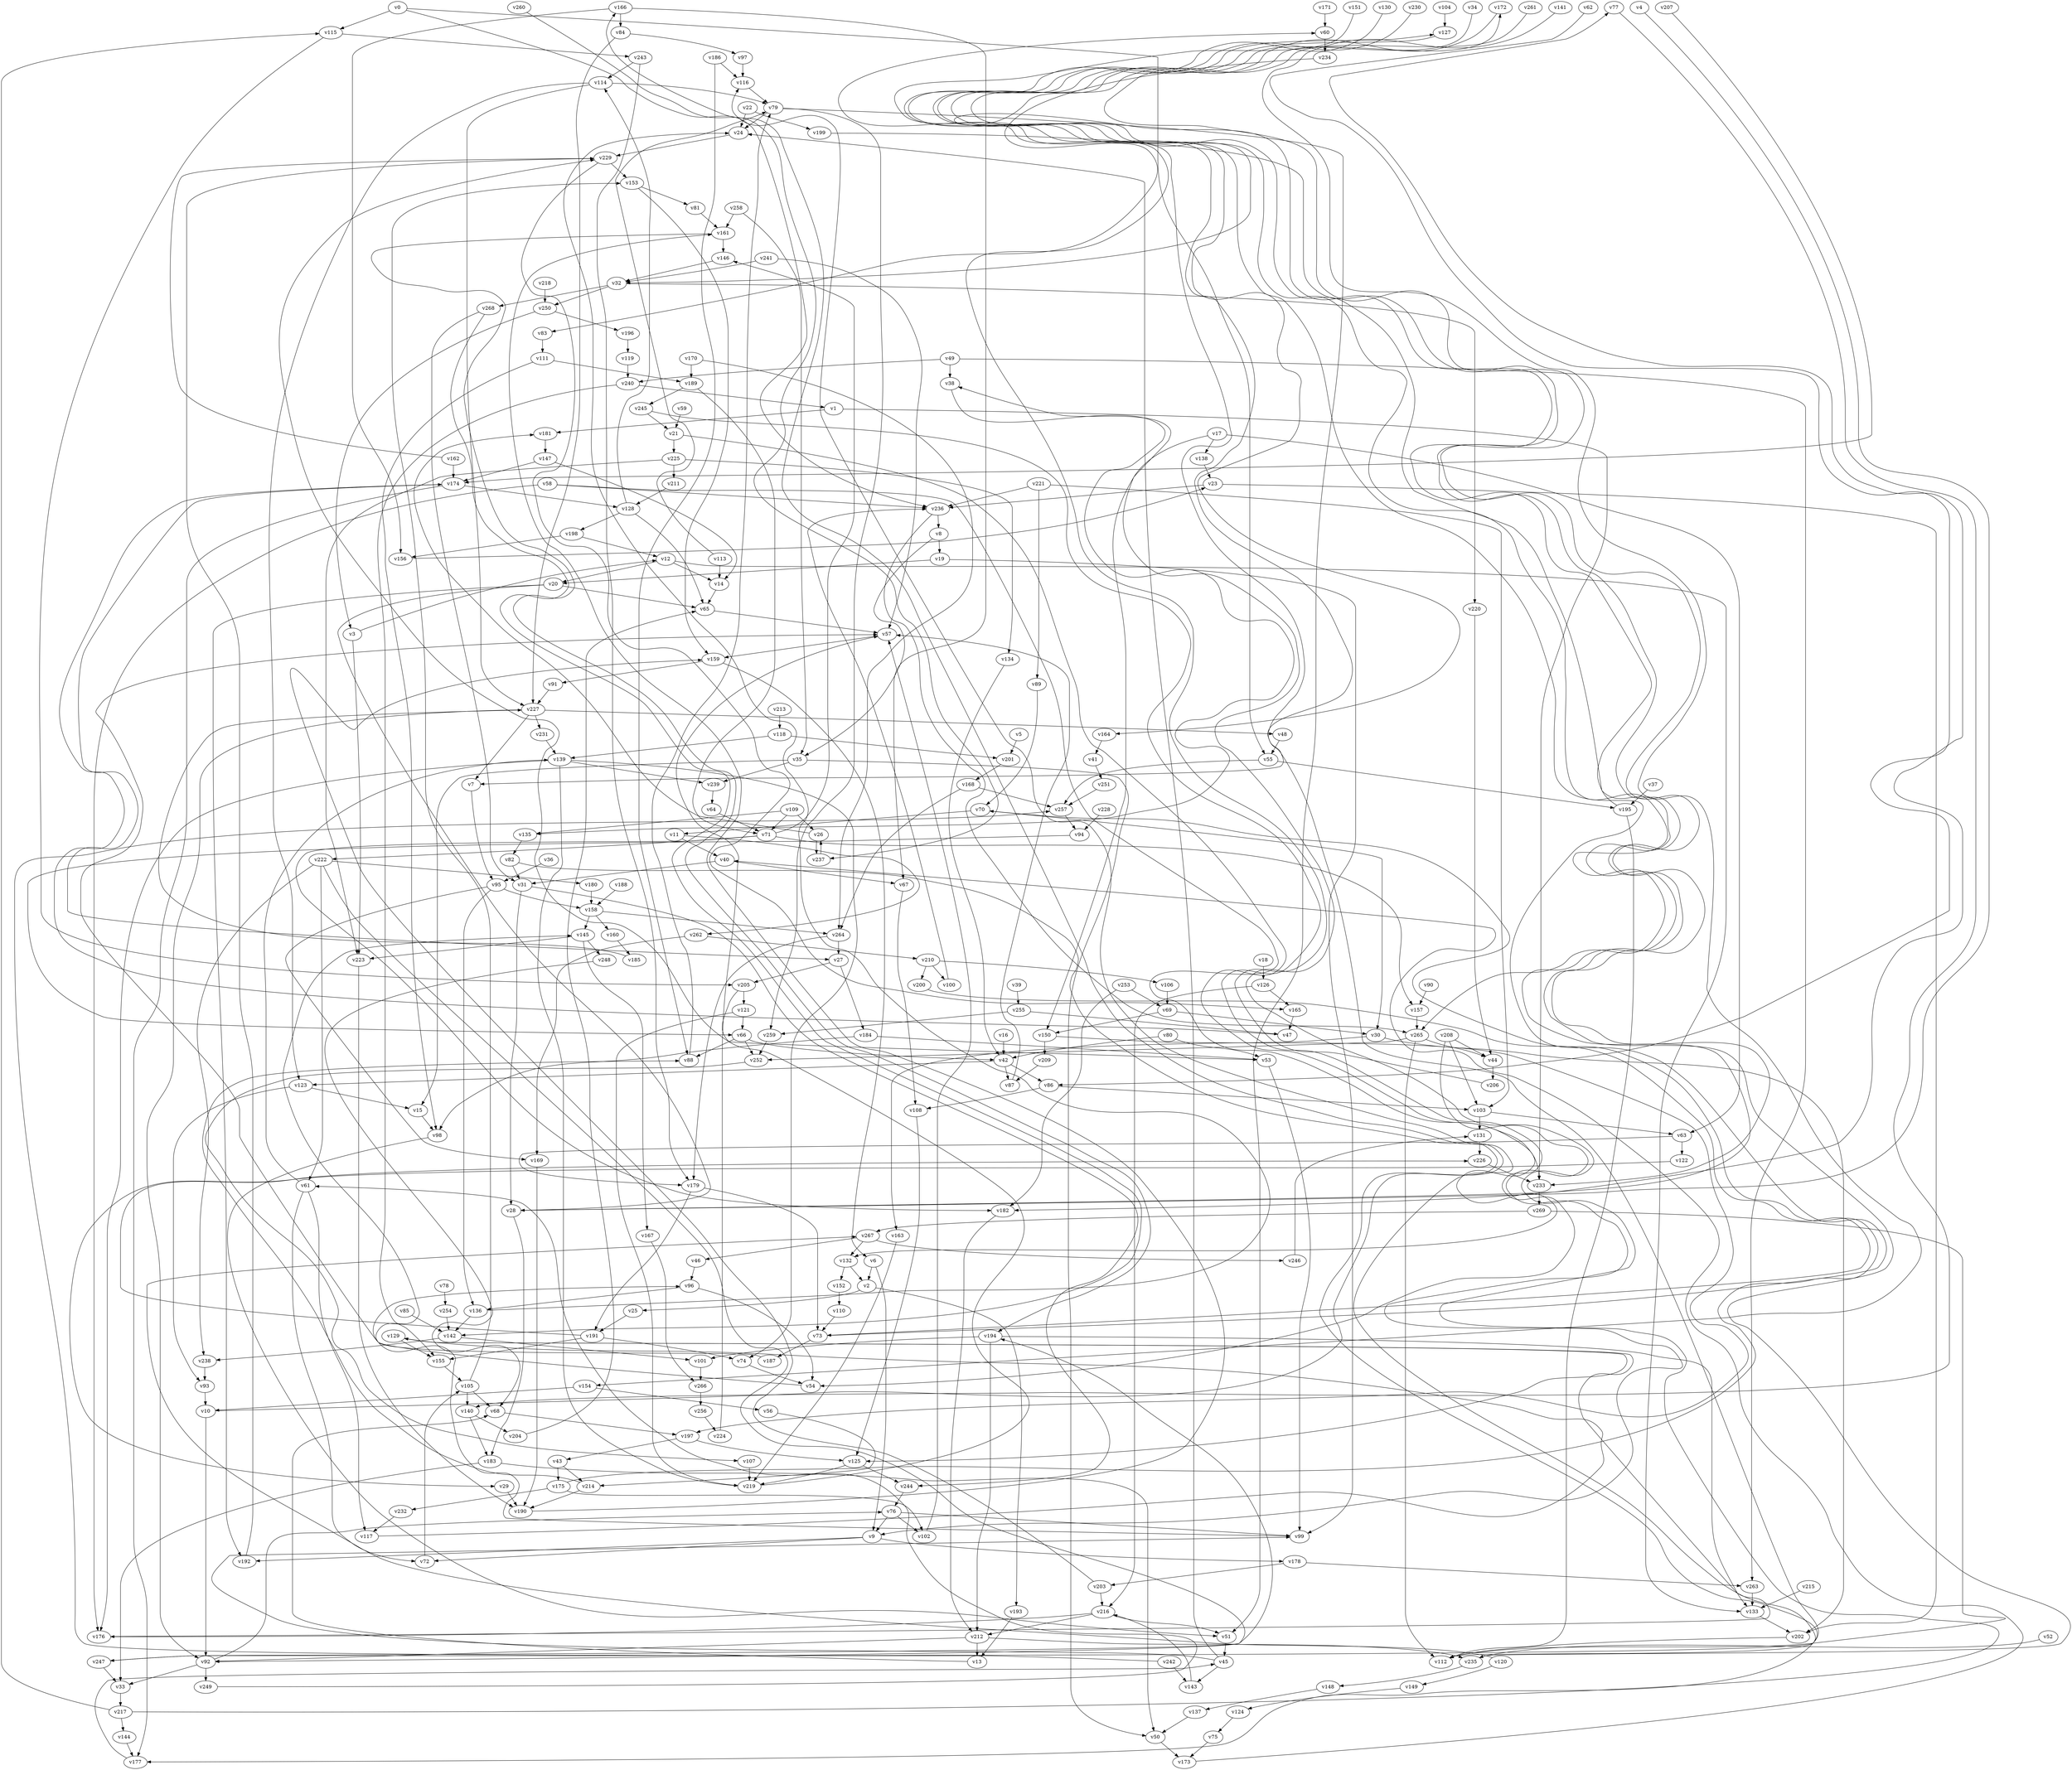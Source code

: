 // Benchmark game 393 - 270 vertices
// time_bound: 58
// targets: v234
digraph G {
    v0 [name="v0", player=0];
    v1 [name="v1", player=0];
    v2 [name="v2", player=1];
    v3 [name="v3", player=1];
    v4 [name="v4", player=0];
    v5 [name="v5", player=1];
    v6 [name="v6", player=0];
    v7 [name="v7", player=1];
    v8 [name="v8", player=0];
    v9 [name="v9", player=1];
    v10 [name="v10", player=1];
    v11 [name="v11", player=0];
    v12 [name="v12", player=1];
    v13 [name="v13", player=1];
    v14 [name="v14", player=0];
    v15 [name="v15", player=1];
    v16 [name="v16", player=0];
    v17 [name="v17", player=1];
    v18 [name="v18", player=0];
    v19 [name="v19", player=1];
    v20 [name="v20", player=1];
    v21 [name="v21", player=1];
    v22 [name="v22", player=1];
    v23 [name="v23", player=0];
    v24 [name="v24", player=1];
    v25 [name="v25", player=1];
    v26 [name="v26", player=0];
    v27 [name="v27", player=1];
    v28 [name="v28", player=0];
    v29 [name="v29", player=1];
    v30 [name="v30", player=1];
    v31 [name="v31", player=0];
    v32 [name="v32", player=1];
    v33 [name="v33", player=0];
    v34 [name="v34", player=1];
    v35 [name="v35", player=0];
    v36 [name="v36", player=0];
    v37 [name="v37", player=1];
    v38 [name="v38", player=0];
    v39 [name="v39", player=0];
    v40 [name="v40", player=1];
    v41 [name="v41", player=0];
    v42 [name="v42", player=0];
    v43 [name="v43", player=1];
    v44 [name="v44", player=1];
    v45 [name="v45", player=1];
    v46 [name="v46", player=1];
    v47 [name="v47", player=1];
    v48 [name="v48", player=1];
    v49 [name="v49", player=1];
    v50 [name="v50", player=0];
    v51 [name="v51", player=1];
    v52 [name="v52", player=0];
    v53 [name="v53", player=0];
    v54 [name="v54", player=0];
    v55 [name="v55", player=1];
    v56 [name="v56", player=0];
    v57 [name="v57", player=1];
    v58 [name="v58", player=0];
    v59 [name="v59", player=1];
    v60 [name="v60", player=1];
    v61 [name="v61", player=0];
    v62 [name="v62", player=0];
    v63 [name="v63", player=1];
    v64 [name="v64", player=0];
    v65 [name="v65", player=0];
    v66 [name="v66", player=0];
    v67 [name="v67", player=0];
    v68 [name="v68", player=0];
    v69 [name="v69", player=1];
    v70 [name="v70", player=0];
    v71 [name="v71", player=1];
    v72 [name="v72", player=1];
    v73 [name="v73", player=1];
    v74 [name="v74", player=1];
    v75 [name="v75", player=0];
    v76 [name="v76", player=0];
    v77 [name="v77", player=1];
    v78 [name="v78", player=0];
    v79 [name="v79", player=1];
    v80 [name="v80", player=1];
    v81 [name="v81", player=0];
    v82 [name="v82", player=0];
    v83 [name="v83", player=0];
    v84 [name="v84", player=1];
    v85 [name="v85", player=0];
    v86 [name="v86", player=1];
    v87 [name="v87", player=1];
    v88 [name="v88", player=1];
    v89 [name="v89", player=1];
    v90 [name="v90", player=1];
    v91 [name="v91", player=0];
    v92 [name="v92", player=1];
    v93 [name="v93", player=0];
    v94 [name="v94", player=1];
    v95 [name="v95", player=0];
    v96 [name="v96", player=0];
    v97 [name="v97", player=1];
    v98 [name="v98", player=0];
    v99 [name="v99", player=1];
    v100 [name="v100", player=0];
    v101 [name="v101", player=0];
    v102 [name="v102", player=1];
    v103 [name="v103", player=0];
    v104 [name="v104", player=0];
    v105 [name="v105", player=0];
    v106 [name="v106", player=1];
    v107 [name="v107", player=1];
    v108 [name="v108", player=0];
    v109 [name="v109", player=0];
    v110 [name="v110", player=1];
    v111 [name="v111", player=0];
    v112 [name="v112", player=1];
    v113 [name="v113", player=0];
    v114 [name="v114", player=1];
    v115 [name="v115", player=0];
    v116 [name="v116", player=1];
    v117 [name="v117", player=1];
    v118 [name="v118", player=1];
    v119 [name="v119", player=1];
    v120 [name="v120", player=1];
    v121 [name="v121", player=1];
    v122 [name="v122", player=0];
    v123 [name="v123", player=0];
    v124 [name="v124", player=1];
    v125 [name="v125", player=1];
    v126 [name="v126", player=0];
    v127 [name="v127", player=1];
    v128 [name="v128", player=1];
    v129 [name="v129", player=1];
    v130 [name="v130", player=0];
    v131 [name="v131", player=0];
    v132 [name="v132", player=1];
    v133 [name="v133", player=1];
    v134 [name="v134", player=1];
    v135 [name="v135", player=1];
    v136 [name="v136", player=0];
    v137 [name="v137", player=1];
    v138 [name="v138", player=1];
    v139 [name="v139", player=0];
    v140 [name="v140", player=0];
    v141 [name="v141", player=1];
    v142 [name="v142", player=1];
    v143 [name="v143", player=0];
    v144 [name="v144", player=0];
    v145 [name="v145", player=1];
    v146 [name="v146", player=0];
    v147 [name="v147", player=0];
    v148 [name="v148", player=0];
    v149 [name="v149", player=1];
    v150 [name="v150", player=1];
    v151 [name="v151", player=0];
    v152 [name="v152", player=1];
    v153 [name="v153", player=1];
    v154 [name="v154", player=1];
    v155 [name="v155", player=1];
    v156 [name="v156", player=1];
    v157 [name="v157", player=1];
    v158 [name="v158", player=0];
    v159 [name="v159", player=0];
    v160 [name="v160", player=1];
    v161 [name="v161", player=0];
    v162 [name="v162", player=0];
    v163 [name="v163", player=0];
    v164 [name="v164", player=0];
    v165 [name="v165", player=1];
    v166 [name="v166", player=1];
    v167 [name="v167", player=1];
    v168 [name="v168", player=1];
    v169 [name="v169", player=1];
    v170 [name="v170", player=1];
    v171 [name="v171", player=0];
    v172 [name="v172", player=1];
    v173 [name="v173", player=1];
    v174 [name="v174", player=0];
    v175 [name="v175", player=0];
    v176 [name="v176", player=1];
    v177 [name="v177", player=0];
    v178 [name="v178", player=0];
    v179 [name="v179", player=0];
    v180 [name="v180", player=0];
    v181 [name="v181", player=1];
    v182 [name="v182", player=1];
    v183 [name="v183", player=1];
    v184 [name="v184", player=0];
    v185 [name="v185", player=0];
    v186 [name="v186", player=0];
    v187 [name="v187", player=1];
    v188 [name="v188", player=1];
    v189 [name="v189", player=0];
    v190 [name="v190", player=0];
    v191 [name="v191", player=1];
    v192 [name="v192", player=0];
    v193 [name="v193", player=1];
    v194 [name="v194", player=0];
    v195 [name="v195", player=0];
    v196 [name="v196", player=1];
    v197 [name="v197", player=0];
    v198 [name="v198", player=1];
    v199 [name="v199", player=0];
    v200 [name="v200", player=1];
    v201 [name="v201", player=0];
    v202 [name="v202", player=1];
    v203 [name="v203", player=1];
    v204 [name="v204", player=0];
    v205 [name="v205", player=1];
    v206 [name="v206", player=1];
    v207 [name="v207", player=0];
    v208 [name="v208", player=1];
    v209 [name="v209", player=0];
    v210 [name="v210", player=1];
    v211 [name="v211", player=1];
    v212 [name="v212", player=1];
    v213 [name="v213", player=1];
    v214 [name="v214", player=0];
    v215 [name="v215", player=0];
    v216 [name="v216", player=1];
    v217 [name="v217", player=0];
    v218 [name="v218", player=1];
    v219 [name="v219", player=0];
    v220 [name="v220", player=1];
    v221 [name="v221", player=0];
    v222 [name="v222", player=0];
    v223 [name="v223", player=0];
    v224 [name="v224", player=1];
    v225 [name="v225", player=1];
    v226 [name="v226", player=1];
    v227 [name="v227", player=0];
    v228 [name="v228", player=0];
    v229 [name="v229", player=1];
    v230 [name="v230", player=0];
    v231 [name="v231", player=0];
    v232 [name="v232", player=0];
    v233 [name="v233", player=0];
    v234 [name="v234", player=1, target=1];
    v235 [name="v235", player=0];
    v236 [name="v236", player=0];
    v237 [name="v237", player=0];
    v238 [name="v238", player=0];
    v239 [name="v239", player=1];
    v240 [name="v240", player=0];
    v241 [name="v241", player=1];
    v242 [name="v242", player=1];
    v243 [name="v243", player=0];
    v244 [name="v244", player=1];
    v245 [name="v245", player=1];
    v246 [name="v246", player=1];
    v247 [name="v247", player=1];
    v248 [name="v248", player=1];
    v249 [name="v249", player=1];
    v250 [name="v250", player=0];
    v251 [name="v251", player=1];
    v252 [name="v252", player=1];
    v253 [name="v253", player=0];
    v254 [name="v254", player=0];
    v255 [name="v255", player=1];
    v256 [name="v256", player=0];
    v257 [name="v257", player=1];
    v258 [name="v258", player=0];
    v259 [name="v259", player=1];
    v260 [name="v260", player=0];
    v261 [name="v261", player=0];
    v262 [name="v262", player=1];
    v263 [name="v263", player=1];
    v264 [name="v264", player=0];
    v265 [name="v265", player=0];
    v266 [name="v266", player=0];
    v267 [name="v267", player=1];
    v268 [name="v268", player=0];
    v269 [name="v269", player=1];

    v0 -> v236 [constraint="t mod 2 == 1"];
    v1 -> v233;
    v2 -> v193;
    v3 -> v12 [constraint="t >= 2"];
    v4 -> v28 [constraint="t mod 4 == 3"];
    v5 -> v201;
    v6 -> v9;
    v7 -> v95;
    v8 -> v35 [constraint="t mod 3 == 0"];
    v9 -> v72;
    v10 -> v166 [constraint="t mod 2 == 0"];
    v11 -> v262 [constraint="t >= 4"];
    v12 -> v133;
    v13 -> v68;
    v14 -> v65;
    v15 -> v98;
    v16 -> v42;
    v17 -> v138;
    v18 -> v126;
    v19 -> v20;
    v20 -> v28 [constraint="t >= 5"];
    v21 -> v132 [constraint="t mod 4 == 0"];
    v22 -> v199;
    v23 -> v202;
    v24 -> v229;
    v25 -> v191;
    v26 -> v181 [constraint="t mod 4 == 2"];
    v27 -> v205;
    v28 -> v77 [constraint="t mod 4 == 0"];
    v29 -> v190;
    v30 -> v202;
    v31 -> v244 [constraint="t >= 3"];
    v32 -> v220;
    v33 -> v217;
    v34 -> v265 [constraint="t >= 2"];
    v35 -> v50;
    v36 -> v95;
    v37 -> v195;
    v38 -> v135 [constraint="t >= 5"];
    v39 -> v255;
    v40 -> v31;
    v41 -> v251;
    v42 -> v87;
    v43 -> v175;
    v44 -> v206;
    v45 -> v99 [constraint="t < 12"];
    v46 -> v96;
    v47 -> v174 [constraint="t >= 1"];
    v48 -> v55;
    v49 -> v240;
    v50 -> v173;
    v51 -> v45;
    v52 -> v235;
    v53 -> v99;
    v54 -> v57 [constraint="t < 9"];
    v55 -> v257;
    v56 -> v214 [constraint="t < 15"];
    v57 -> v159;
    v58 -> v233 [constraint="t >= 3"];
    v59 -> v21;
    v60 -> v234;
    v61 -> v139;
    v62 -> v86 [constraint="t >= 5"];
    v63 -> v179 [constraint="t >= 3"];
    v64 -> v71;
    v65 -> v57;
    v66 -> v42;
    v67 -> v108;
    v68 -> v197;
    v69 -> v30;
    v70 -> v11;
    v71 -> v182 [constraint="t < 14"];
    v72 -> v105;
    v73 -> v127 [constraint="t >= 5"];
    v74 -> v54;
    v75 -> v173;
    v76 -> v9;
    v77 -> v140 [constraint="t >= 3"];
    v78 -> v254;
    v79 -> v51;
    v80 -> v42;
    v81 -> v161;
    v82 -> v177 [constraint="t < 14"];
    v83 -> v111;
    v84 -> v97;
    v85 -> v142;
    v86 -> v108;
    v87 -> v57;
    v88 -> v79;
    v89 -> v70;
    v90 -> v157;
    v91 -> v227;
    v92 -> v76;
    v93 -> v10;
    v94 -> v66 [constraint="t < 12"];
    v95 -> v169 [constraint="t >= 4"];
    v96 -> v54;
    v97 -> v116;
    v98 -> v51 [constraint="t < 6"];
    v99 -> v145 [constraint="t mod 3 == 1"];
    v100 -> v236 [constraint="t < 7"];
    v101 -> v266;
    v102 -> v57;
    v103 -> v63;
    v104 -> v127;
    v105 -> v68;
    v106 -> v69;
    v107 -> v219;
    v108 -> v125;
    v109 -> v71;
    v110 -> v73;
    v111 -> v189;
    v112 -> v116 [constraint="t < 7"];
    v113 -> v79 [constraint="t >= 3"];
    v114 -> v123;
    v115 -> v205 [constraint="t mod 4 == 0"];
    v116 -> v79;
    v117 -> v129 [constraint="t < 13"];
    v118 -> v201;
    v119 -> v240;
    v120 -> v267 [constraint="t mod 4 == 3"];
    v121 -> v219;
    v122 -> v29 [constraint="t >= 1"];
    v123 -> v93;
    v124 -> v75;
    v125 -> v219;
    v126 -> v165;
    v127 -> v32 [constraint="t mod 2 == 0"];
    v128 -> v65;
    v129 -> v125 [constraint="t < 14"];
    v130 -> v7 [constraint="t mod 4 == 1"];
    v131 -> v226;
    v132 -> v152;
    v133 -> v202;
    v134 -> v42;
    v135 -> v82;
    v136 -> v24 [constraint="t mod 4 == 0"];
    v137 -> v50;
    v138 -> v23;
    v139 -> v219;
    v140 -> v183;
    v141 -> v154 [constraint="t < 14"];
    v142 -> v238;
    v143 -> v216;
    v144 -> v177;
    v145 -> v167;
    v146 -> v32;
    v147 -> v14;
    v148 -> v137;
    v149 -> v124;
    v150 -> v197 [constraint="t >= 5"];
    v151 -> v247 [constraint="t >= 5"];
    v152 -> v110;
    v153 -> v159;
    v154 -> v56;
    v155 -> v105;
    v156 -> v23 [constraint="t mod 2 == 0"];
    v157 -> v265;
    v158 -> v145;
    v159 -> v6;
    v160 -> v185;
    v161 -> v194 [constraint="t >= 5"];
    v162 -> v229 [constraint="t mod 2 == 1"];
    v163 -> v219;
    v164 -> v41;
    v165 -> v47;
    v166 -> v84;
    v167 -> v266;
    v168 -> v257;
    v169 -> v190;
    v170 -> v264;
    v171 -> v60;
    v172 -> v182 [constraint="t >= 3"];
    v173 -> v40 [constraint="t >= 1"];
    v174 -> v27 [constraint="t < 6"];
    v175 -> v70 [constraint="t < 8"];
    v176 -> v129 [constraint="t < 5"];
    v177 -> v45 [constraint="t < 5"];
    v178 -> v203;
    v179 -> v191;
    v180 -> v158;
    v181 -> v147;
    v182 -> v212;
    v183 -> v50;
    v184 -> v98;
    v185 -> v227 [constraint="t >= 3"];
    v186 -> v116;
    v187 -> v96 [constraint="t >= 2"];
    v188 -> v158;
    v189 -> v71;
    v190 -> v161 [constraint="t < 10"];
    v191 -> v226 [constraint="t < 6"];
    v192 -> v229;
    v193 -> v13;
    v194 -> v133;
    v195 -> v172 [constraint="t mod 5 == 2"];
    v196 -> v119;
    v197 -> v125;
    v198 -> v12;
    v199 -> v235 [constraint="t mod 5 == 0"];
    v200 -> v73 [constraint="t mod 4 == 1"];
    v201 -> v168;
    v202 -> v112;
    v203 -> v159 [constraint="t < 15"];
    v204 -> v65;
    v205 -> v53 [constraint="t >= 4"];
    v206 -> v60 [constraint="t >= 1"];
    v207 -> v174 [constraint="t < 12"];
    v208 -> v9 [constraint="t < 7"];
    v209 -> v87;
    v210 -> v106;
    v211 -> v128;
    v212 -> v13;
    v213 -> v118;
    v214 -> v88 [constraint="t < 9"];
    v215 -> v133;
    v216 -> v51;
    v217 -> v38 [constraint="t >= 2"];
    v218 -> v250;
    v219 -> v229 [constraint="t mod 4 == 0"];
    v220 -> v44;
    v221 -> v103;
    v222 -> v92 [constraint="t >= 2"];
    v223 -> v190;
    v224 -> v57;
    v225 -> v223;
    v226 -> v233;
    v227 -> v92;
    v228 -> v94;
    v229 -> v165 [constraint="t mod 2 == 0"];
    v230 -> v164 [constraint="t >= 5"];
    v231 -> v139;
    v232 -> v117;
    v233 -> v269;
    v234 -> v83 [constraint="t mod 5 == 1"];
    v235 -> v148;
    v236 -> v265 [constraint="t >= 4"];
    v237 -> v26;
    v238 -> v93;
    v239 -> v64;
    v240 -> v155;
    v241 -> v57;
    v242 -> v257 [constraint="t mod 3 == 2"];
    v243 -> v114;
    v244 -> v76;
    v245 -> v54 [constraint="t mod 5 == 3"];
    v246 -> v131;
    v247 -> v194 [constraint="t < 12"];
    v248 -> v68 [constraint="t < 9"];
    v249 -> v61 [constraint="t mod 3 == 0"];
    v250 -> v196;
    v251 -> v257;
    v252 -> v107 [constraint="t < 11"];
    v253 -> v69;
    v254 -> v142;
    v255 -> v47;
    v256 -> v224;
    v257 -> v94;
    v258 -> v161;
    v259 -> v252;
    v260 -> v237 [constraint="t < 13"];
    v261 -> v233 [constraint="t >= 2"];
    v262 -> v210;
    v263 -> v133;
    v264 -> v27;
    v265 -> v252;
    v266 -> v256;
    v267 -> v132;
    v268 -> v142 [constraint="t >= 4"];
    v269 -> v267;
    v132 -> v2;
    v3 -> v223;
    v153 -> v81;
    v6 -> v2;
    v208 -> v103;
    v139 -> v74;
    v168 -> v264;
    v229 -> v153;
    v31 -> v28;
    v73 -> v187;
    v158 -> v264;
    v70 -> v30;
    v35 -> v239;
    v49 -> v38;
    v145 -> v223;
    v203 -> v216;
    v20 -> v192;
    v255 -> v259;
    v161 -> v146;
    v197 -> v43;
    v8 -> v19;
    v84 -> v227;
    v128 -> v114;
    v17 -> v63;
    v210 -> v100;
    v26 -> v237;
    v114 -> v227;
    v32 -> v250;
    v27 -> v184;
    v96 -> v136;
    v142 -> v101;
    v268 -> v31;
    v247 -> v33;
    v82 -> v31;
    v30 -> v163;
    v191 -> v74;
    v191 -> v155;
    v40 -> v67;
    v166 -> v156;
    v22 -> v24;
    v250 -> v3;
    v262 -> v169;
    v113 -> v14;
    v125 -> v244;
    v175 -> v102;
    v28 -> v183;
    v205 -> v121;
    v76 -> v99;
    v120 -> v149;
    v17 -> v150;
    v212 -> v235;
    v225 -> v134;
    v9 -> v178;
    v158 -> v160;
    v208 -> v44;
    v21 -> v225;
    v154 -> v10;
    v198 -> v156;
    v114 -> v79;
    v236 -> v8;
    v9 -> v192;
    v71 -> v146;
    v95 -> v158;
    v258 -> v35;
    v178 -> v263;
    v147 -> v174;
    v2 -> v25;
    v80 -> v53;
    v214 -> v190;
    v227 -> v48;
    v227 -> v7;
    v242 -> v143;
    v42 -> v123;
    v265 -> v112;
    v241 -> v32;
    v103 -> v131;
    v222 -> v238;
    v139 -> v239;
    v109 -> v26;
    v66 -> v252;
    v269 -> v112;
    v140 -> v204;
    v170 -> v189;
    v71 -> v157;
    v221 -> v89;
    v217 -> v115;
    v126 -> v216;
    v210 -> v200;
    v162 -> v174;
    v175 -> v232;
    v115 -> v243;
    v92 -> v249;
    v222 -> v61;
    v23 -> v236;
    v66 -> v88;
    v32 -> v268;
    v1 -> v181;
    v166 -> v67;
    v45 -> v24;
    v128 -> v198;
    v63 -> v122;
    v49 -> v263;
    v58 -> v176;
    v216 -> v176;
    v95 -> v136;
    v19 -> v99;
    v111 -> v98;
    v58 -> v236;
    v145 -> v248;
    v186 -> v88;
    v216 -> v212;
    v194 -> v101;
    v245 -> v21;
    v61 -> v72;
    v0 -> v115;
    v174 -> v177;
    v10 -> v92;
    v118 -> v139;
    v12 -> v14;
    v42 -> v86;
    v61 -> v117;
    v217 -> v144;
    v139 -> v176;
    v174 -> v128;
    v136 -> v142;
    v179 -> v73;
    v253 -> v182;
    v12 -> v20;
    v45 -> v143;
    v20 -> v65;
    v150 -> v209;
    v35 -> v15;
    v92 -> v33;
    v69 -> v150;
    v267 -> v246;
    v243 -> v179;
    v212 -> v92;
    v129 -> v155;
    v264 -> v179;
    v189 -> v245;
    v121 -> v66;
    v109 -> v135;
    v76 -> v102;
    v265 -> v44;
    v159 -> v91;
    v55 -> v195;
    v183 -> v33;
    v222 -> v180;
    v105 -> v140;
    v267 -> v46;
    v195 -> v112;
    v79 -> v24;
    v221 -> v236;
    v71 -> v222;
    v123 -> v15;
    v0 -> v55;
    v184 -> v53;
    v86 -> v103;
    v105 -> v153;
    v240 -> v1;
    v43 -> v214;
    v194 -> v212;
    v225 -> v211;
    v227 -> v231;
    v79 -> v259;
    v11 -> v40;
}
